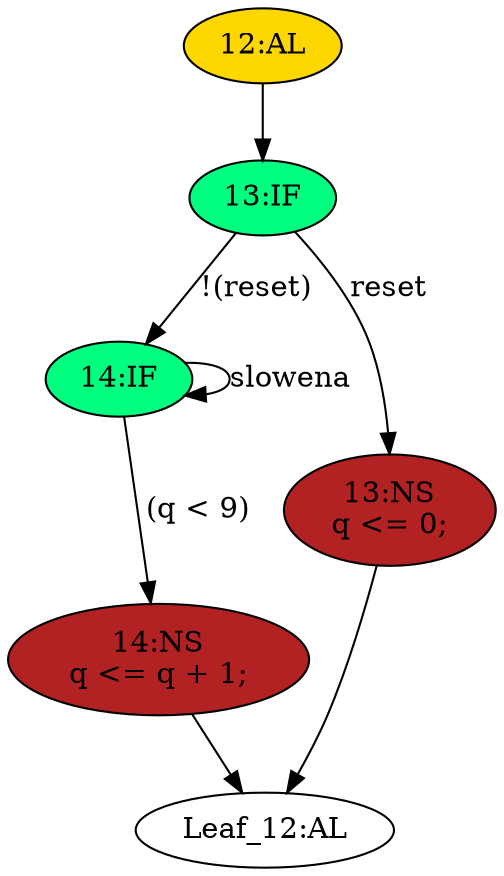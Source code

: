 digraph "" {
	node [label="\N"];
	"13:IF"	[ast="<pyverilog.vparser.ast.IfStatement object at 0x7f91288b0050>",
		fillcolor=springgreen,
		label="13:IF",
		statements="[]",
		style=filled,
		typ=IfStatement];
	"14:IF"	[ast="<pyverilog.vparser.ast.IfStatement object at 0x7f91288b0150>",
		fillcolor=springgreen,
		label="14:IF",
		statements="[]",
		style=filled,
		typ=IfStatement];
	"13:IF" -> "14:IF"	[cond="['reset']",
		label="!(reset)",
		lineno=13];
	"13:NS"	[ast="<pyverilog.vparser.ast.NonblockingSubstitution object at 0x7f91288b0490>",
		fillcolor=firebrick,
		label="13:NS
q <= 0;",
		statements="[<pyverilog.vparser.ast.NonblockingSubstitution object at 0x7f91288b0490>]",
		style=filled,
		typ=NonblockingSubstitution];
	"13:IF" -> "13:NS"	[cond="['reset']",
		label=reset,
		lineno=13];
	"14:IF" -> "14:IF"	[cond="['slowena']",
		label=slowena,
		lineno=14];
	"14:NS"	[ast="<pyverilog.vparser.ast.NonblockingSubstitution object at 0x7f91288b0190>",
		fillcolor=firebrick,
		label="14:NS
q <= q + 1;",
		statements="[<pyverilog.vparser.ast.NonblockingSubstitution object at 0x7f91288b0190>]",
		style=filled,
		typ=NonblockingSubstitution];
	"14:IF" -> "14:NS"	[cond="['q']",
		label="(q < 9)",
		lineno=14];
	"Leaf_12:AL"	[def_var="['q']",
		label="Leaf_12:AL"];
	"13:NS" -> "Leaf_12:AL"	[cond="[]",
		lineno=None];
	"12:AL"	[ast="<pyverilog.vparser.ast.Always object at 0x7f91288b0690>",
		clk_sens=True,
		fillcolor=gold,
		label="12:AL",
		sens="['clk']",
		statements="[]",
		style=filled,
		typ=Always,
		use_var="['q', 'reset']"];
	"12:AL" -> "13:IF"	[cond="[]",
		lineno=None];
	"14:NS" -> "Leaf_12:AL"	[cond="[]",
		lineno=None];
}
